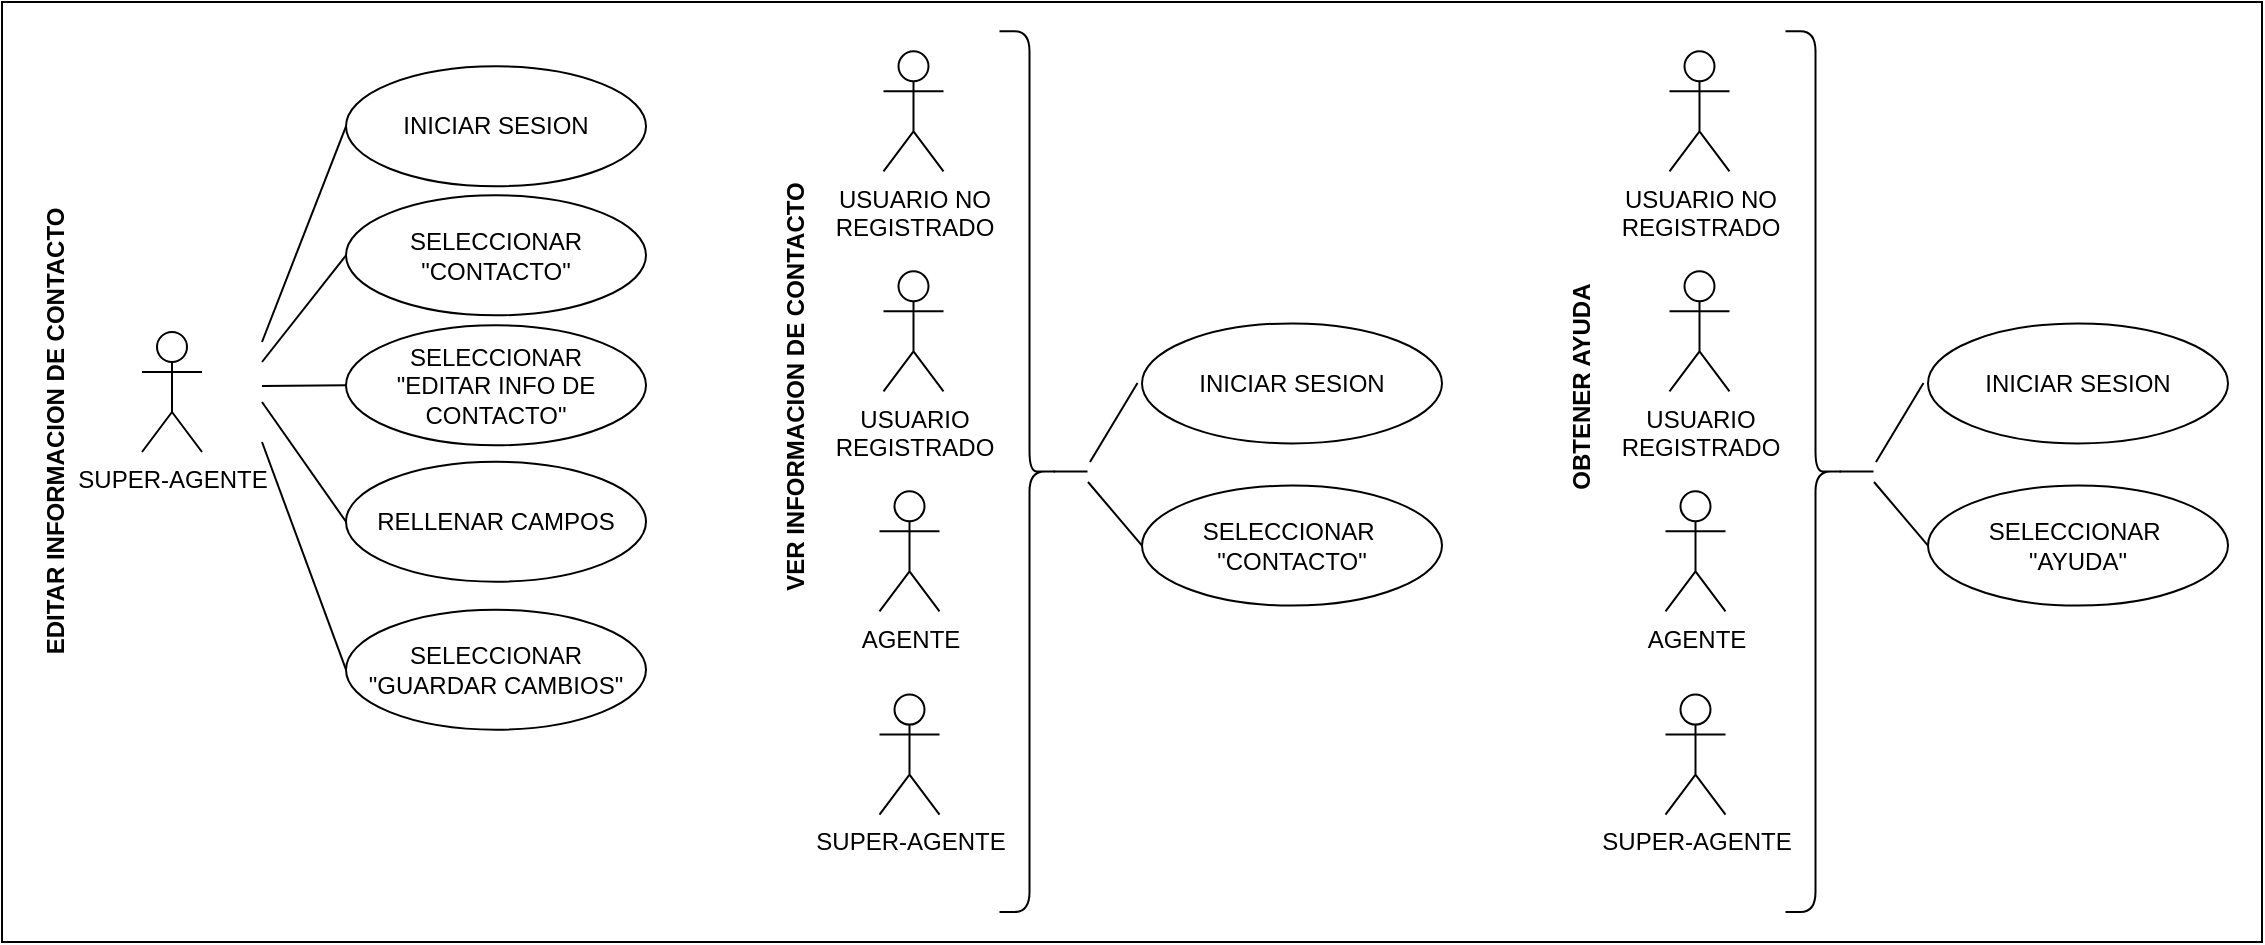 <mxfile version="12.6.5" type="device"><diagram id="j8jscWUHhHM91-L3YOaT" name="Page-1"><mxGraphModel dx="-6" dy="-361" grid="1" gridSize="10" guides="1" tooltips="1" connect="1" arrows="1" fold="1" page="1" pageScale="1" pageWidth="827" pageHeight="1169" math="0" shadow="0"><root><mxCell id="0"/><mxCell id="1" parent="0"/><mxCell id="8QS-yfHDHozG1IYYv9uA-35" value="" style="rounded=0;whiteSpace=wrap;html=1;" vertex="1" parent="1"><mxGeometry x="1720" y="2260" width="1130" height="470" as="geometry"/></mxCell><mxCell id="8QS-yfHDHozG1IYYv9uA-1" value="SELECCIONAR&lt;br&gt;&quot;CONTACTO&quot;" style="ellipse;whiteSpace=wrap;html=1;" vertex="1" parent="1"><mxGeometry x="1892" y="2356.67" width="150" height="60" as="geometry"/></mxCell><mxCell id="8QS-yfHDHozG1IYYv9uA-2" value="" style="endArrow=none;html=1;fontStyle=1;exitX=0;exitY=0.5;exitDx=0;exitDy=0;" edge="1" parent="1" source="8QS-yfHDHozG1IYYv9uA-1"><mxGeometry width="50" height="50" relative="1" as="geometry"><mxPoint x="1880" y="2406" as="sourcePoint"/><mxPoint x="1850" y="2440" as="targetPoint"/></mxGeometry></mxCell><mxCell id="8QS-yfHDHozG1IYYv9uA-3" value="SUPER-AGENTE" style="shape=umlActor;verticalLabelPosition=bottom;labelBackgroundColor=#ffffff;verticalAlign=top;html=1;outlineConnect=0;" vertex="1" parent="1"><mxGeometry x="1790" y="2425" width="30" height="60" as="geometry"/></mxCell><mxCell id="8QS-yfHDHozG1IYYv9uA-4" value="INICIAR SESION" style="ellipse;whiteSpace=wrap;html=1;" vertex="1" parent="1"><mxGeometry x="1892" y="2292.14" width="150" height="60" as="geometry"/></mxCell><mxCell id="8QS-yfHDHozG1IYYv9uA-5" value="" style="endArrow=none;html=1;fontStyle=1;exitX=0;exitY=0.5;exitDx=0;exitDy=0;" edge="1" parent="1" source="8QS-yfHDHozG1IYYv9uA-4"><mxGeometry width="50" height="50" relative="1" as="geometry"><mxPoint x="1902.0" y="2469.52" as="sourcePoint"/><mxPoint x="1850" y="2430" as="targetPoint"/></mxGeometry></mxCell><mxCell id="8QS-yfHDHozG1IYYv9uA-6" value="&lt;b&gt;EDITAR INFORMACION DE CONTACTO&lt;/b&gt;" style="text;html=1;align=center;verticalAlign=middle;resizable=0;points=[];autosize=1;rotation=-90;" vertex="1" parent="1"><mxGeometry x="1627" y="2465" width="240" height="20" as="geometry"/></mxCell><mxCell id="8QS-yfHDHozG1IYYv9uA-7" value="SELECCIONAR&lt;br&gt;&quot;EDITAR INFO DE CONTACTO&quot;" style="ellipse;whiteSpace=wrap;html=1;" vertex="1" parent="1"><mxGeometry x="1892" y="2421.67" width="150" height="60" as="geometry"/></mxCell><mxCell id="8QS-yfHDHozG1IYYv9uA-8" value="RELLENAR CAMPOS" style="ellipse;whiteSpace=wrap;html=1;" vertex="1" parent="1"><mxGeometry x="1892" y="2489.86" width="150" height="60" as="geometry"/></mxCell><mxCell id="8QS-yfHDHozG1IYYv9uA-9" value="SELECCIONAR&lt;br&gt;&quot;GUARDAR CAMBIOS&quot;" style="ellipse;whiteSpace=wrap;html=1;" vertex="1" parent="1"><mxGeometry x="1892" y="2563.86" width="150" height="60" as="geometry"/></mxCell><mxCell id="8QS-yfHDHozG1IYYv9uA-10" value="" style="endArrow=none;html=1;fontStyle=1;exitX=0;exitY=0.5;exitDx=0;exitDy=0;" edge="1" parent="1" source="8QS-yfHDHozG1IYYv9uA-7"><mxGeometry width="50" height="50" relative="1" as="geometry"><mxPoint x="1890" y="2416" as="sourcePoint"/><mxPoint x="1850" y="2452" as="targetPoint"/></mxGeometry></mxCell><mxCell id="8QS-yfHDHozG1IYYv9uA-11" value="" style="endArrow=none;html=1;fontStyle=1;exitX=0;exitY=0.5;exitDx=0;exitDy=0;" edge="1" parent="1" source="8QS-yfHDHozG1IYYv9uA-8"><mxGeometry width="50" height="50" relative="1" as="geometry"><mxPoint x="1902.0" y="2396.67" as="sourcePoint"/><mxPoint x="1850" y="2460" as="targetPoint"/></mxGeometry></mxCell><mxCell id="8QS-yfHDHozG1IYYv9uA-12" value="" style="endArrow=none;html=1;fontStyle=1;exitX=0;exitY=0.5;exitDx=0;exitDy=0;" edge="1" parent="1" source="8QS-yfHDHozG1IYYv9uA-9"><mxGeometry width="50" height="50" relative="1" as="geometry"><mxPoint x="1902.0" y="2332.14" as="sourcePoint"/><mxPoint x="1850" y="2480" as="targetPoint"/></mxGeometry></mxCell><mxCell id="8QS-yfHDHozG1IYYv9uA-13" value="SELECCIONAR&amp;nbsp;&lt;br&gt;&quot;CONTACTO&quot;" style="ellipse;whiteSpace=wrap;html=1;" vertex="1" parent="1"><mxGeometry x="2290" y="2501.81" width="150" height="60" as="geometry"/></mxCell><mxCell id="8QS-yfHDHozG1IYYv9uA-14" value="" style="endArrow=none;html=1;exitX=0;exitY=0.5;exitDx=0;exitDy=0;fontStyle=1" edge="1" parent="1" source="8QS-yfHDHozG1IYYv9uA-13"><mxGeometry width="50" height="50" relative="1" as="geometry"><mxPoint x="2828.5" y="2442.8" as="sourcePoint"/><mxPoint x="2263" y="2500" as="targetPoint"/></mxGeometry></mxCell><mxCell id="8QS-yfHDHozG1IYYv9uA-15" value="&lt;b&gt;VER INFORMACION DE CONTACTO&lt;/b&gt;" style="text;html=1;align=center;verticalAlign=middle;resizable=0;points=[];autosize=1;rotation=-90;" vertex="1" parent="1"><mxGeometry x="2007" y="2442.8" width="220" height="20" as="geometry"/></mxCell><mxCell id="8QS-yfHDHozG1IYYv9uA-16" value="INICIAR SESION" style="ellipse;whiteSpace=wrap;html=1;" vertex="1" parent="1"><mxGeometry x="2290" y="2420.69" width="150" height="60" as="geometry"/></mxCell><mxCell id="8QS-yfHDHozG1IYYv9uA-17" value="" style="endArrow=none;html=1;fontStyle=1;entryX=-0.015;entryY=0.496;entryDx=0;entryDy=0;entryPerimeter=0;" edge="1" parent="1" target="8QS-yfHDHozG1IYYv9uA-16"><mxGeometry width="50" height="50" relative="1" as="geometry"><mxPoint x="2264" y="2490" as="sourcePoint"/><mxPoint x="2297" y="2472.8" as="targetPoint"/></mxGeometry></mxCell><mxCell id="8QS-yfHDHozG1IYYv9uA-18" value="USUARIO NO&lt;br&gt;REGISTRADO" style="shape=umlActor;verticalLabelPosition=bottom;labelBackgroundColor=#ffffff;verticalAlign=top;html=1;outlineConnect=0;" vertex="1" parent="1"><mxGeometry x="2160.75" y="2284.64" width="30" height="60" as="geometry"/></mxCell><mxCell id="8QS-yfHDHozG1IYYv9uA-19" value="USUARIO&lt;br&gt;REGISTRADO" style="shape=umlActor;verticalLabelPosition=bottom;labelBackgroundColor=#ffffff;verticalAlign=top;html=1;outlineConnect=0;" vertex="1" parent="1"><mxGeometry x="2160.75" y="2394.64" width="30" height="60" as="geometry"/></mxCell><mxCell id="8QS-yfHDHozG1IYYv9uA-20" value="AGENTE" style="shape=umlActor;verticalLabelPosition=bottom;labelBackgroundColor=#ffffff;verticalAlign=top;html=1;outlineConnect=0;" vertex="1" parent="1"><mxGeometry x="2158.75" y="2504.64" width="30" height="60" as="geometry"/></mxCell><mxCell id="8QS-yfHDHozG1IYYv9uA-21" value="" style="shape=curlyBracket;whiteSpace=wrap;html=1;rounded=1;rotation=-180;" vertex="1" parent="1"><mxGeometry x="2218.75" y="2274.64" width="30" height="440.33" as="geometry"/></mxCell><mxCell id="8QS-yfHDHozG1IYYv9uA-22" value="" style="endArrow=none;html=1;exitX=0;exitY=0.5;exitDx=0;exitDy=0;entryX=0.1;entryY=0.5;entryDx=0;entryDy=0;entryPerimeter=0;" edge="1" parent="1" target="8QS-yfHDHozG1IYYv9uA-21"><mxGeometry width="50" height="50" relative="1" as="geometry"><mxPoint x="2262.75" y="2494.81" as="sourcePoint"/><mxPoint x="2258.75" y="2434.64" as="targetPoint"/></mxGeometry></mxCell><mxCell id="8QS-yfHDHozG1IYYv9uA-23" value="SUPER-AGENTE" style="shape=umlActor;verticalLabelPosition=bottom;labelBackgroundColor=#ffffff;verticalAlign=top;html=1;outlineConnect=0;" vertex="1" parent="1"><mxGeometry x="2158.75" y="2606.31" width="30" height="60" as="geometry"/></mxCell><mxCell id="8QS-yfHDHozG1IYYv9uA-24" value="SELECCIONAR&amp;nbsp;&lt;br&gt;&quot;AYUDA&quot;" style="ellipse;whiteSpace=wrap;html=1;" vertex="1" parent="1"><mxGeometry x="2683" y="2501.81" width="150" height="60" as="geometry"/></mxCell><mxCell id="8QS-yfHDHozG1IYYv9uA-25" value="" style="endArrow=none;html=1;exitX=0;exitY=0.5;exitDx=0;exitDy=0;fontStyle=1" edge="1" parent="1" source="8QS-yfHDHozG1IYYv9uA-24"><mxGeometry width="50" height="50" relative="1" as="geometry"><mxPoint x="3221.5" y="2442.8" as="sourcePoint"/><mxPoint x="2656" y="2500" as="targetPoint"/></mxGeometry></mxCell><mxCell id="8QS-yfHDHozG1IYYv9uA-26" value="&lt;b&gt;OBTENER AYUDA&lt;/b&gt;" style="text;html=1;align=center;verticalAlign=middle;resizable=0;points=[];autosize=1;rotation=-90;" vertex="1" parent="1"><mxGeometry x="2450" y="2442.8" width="120" height="20" as="geometry"/></mxCell><mxCell id="8QS-yfHDHozG1IYYv9uA-27" value="INICIAR SESION" style="ellipse;whiteSpace=wrap;html=1;" vertex="1" parent="1"><mxGeometry x="2683" y="2420.69" width="150" height="60" as="geometry"/></mxCell><mxCell id="8QS-yfHDHozG1IYYv9uA-28" value="" style="endArrow=none;html=1;fontStyle=1;entryX=-0.015;entryY=0.496;entryDx=0;entryDy=0;entryPerimeter=0;" edge="1" parent="1" target="8QS-yfHDHozG1IYYv9uA-27"><mxGeometry width="50" height="50" relative="1" as="geometry"><mxPoint x="2657" y="2490" as="sourcePoint"/><mxPoint x="2690" y="2472.8" as="targetPoint"/></mxGeometry></mxCell><mxCell id="8QS-yfHDHozG1IYYv9uA-29" value="USUARIO NO&lt;br&gt;REGISTRADO" style="shape=umlActor;verticalLabelPosition=bottom;labelBackgroundColor=#ffffff;verticalAlign=top;html=1;outlineConnect=0;" vertex="1" parent="1"><mxGeometry x="2553.75" y="2284.64" width="30" height="60" as="geometry"/></mxCell><mxCell id="8QS-yfHDHozG1IYYv9uA-30" value="USUARIO&lt;br&gt;REGISTRADO" style="shape=umlActor;verticalLabelPosition=bottom;labelBackgroundColor=#ffffff;verticalAlign=top;html=1;outlineConnect=0;" vertex="1" parent="1"><mxGeometry x="2553.75" y="2394.64" width="30" height="60" as="geometry"/></mxCell><mxCell id="8QS-yfHDHozG1IYYv9uA-31" value="AGENTE" style="shape=umlActor;verticalLabelPosition=bottom;labelBackgroundColor=#ffffff;verticalAlign=top;html=1;outlineConnect=0;" vertex="1" parent="1"><mxGeometry x="2551.75" y="2504.64" width="30" height="60" as="geometry"/></mxCell><mxCell id="8QS-yfHDHozG1IYYv9uA-32" value="" style="shape=curlyBracket;whiteSpace=wrap;html=1;rounded=1;rotation=-180;" vertex="1" parent="1"><mxGeometry x="2611.75" y="2274.64" width="30" height="440.33" as="geometry"/></mxCell><mxCell id="8QS-yfHDHozG1IYYv9uA-33" value="" style="endArrow=none;html=1;exitX=0;exitY=0.5;exitDx=0;exitDy=0;entryX=0.1;entryY=0.5;entryDx=0;entryDy=0;entryPerimeter=0;" edge="1" parent="1" target="8QS-yfHDHozG1IYYv9uA-32"><mxGeometry width="50" height="50" relative="1" as="geometry"><mxPoint x="2655.75" y="2494.81" as="sourcePoint"/><mxPoint x="2651.75" y="2434.64" as="targetPoint"/></mxGeometry></mxCell><mxCell id="8QS-yfHDHozG1IYYv9uA-34" value="SUPER-AGENTE" style="shape=umlActor;verticalLabelPosition=bottom;labelBackgroundColor=#ffffff;verticalAlign=top;html=1;outlineConnect=0;" vertex="1" parent="1"><mxGeometry x="2551.75" y="2606.31" width="30" height="60" as="geometry"/></mxCell></root></mxGraphModel></diagram></mxfile>